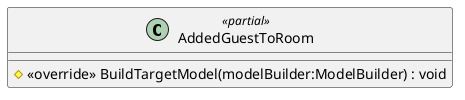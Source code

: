 @startuml
class AddedGuestToRoom <<partial>> {
    # <<override>> BuildTargetModel(modelBuilder:ModelBuilder) : void
}
@enduml
